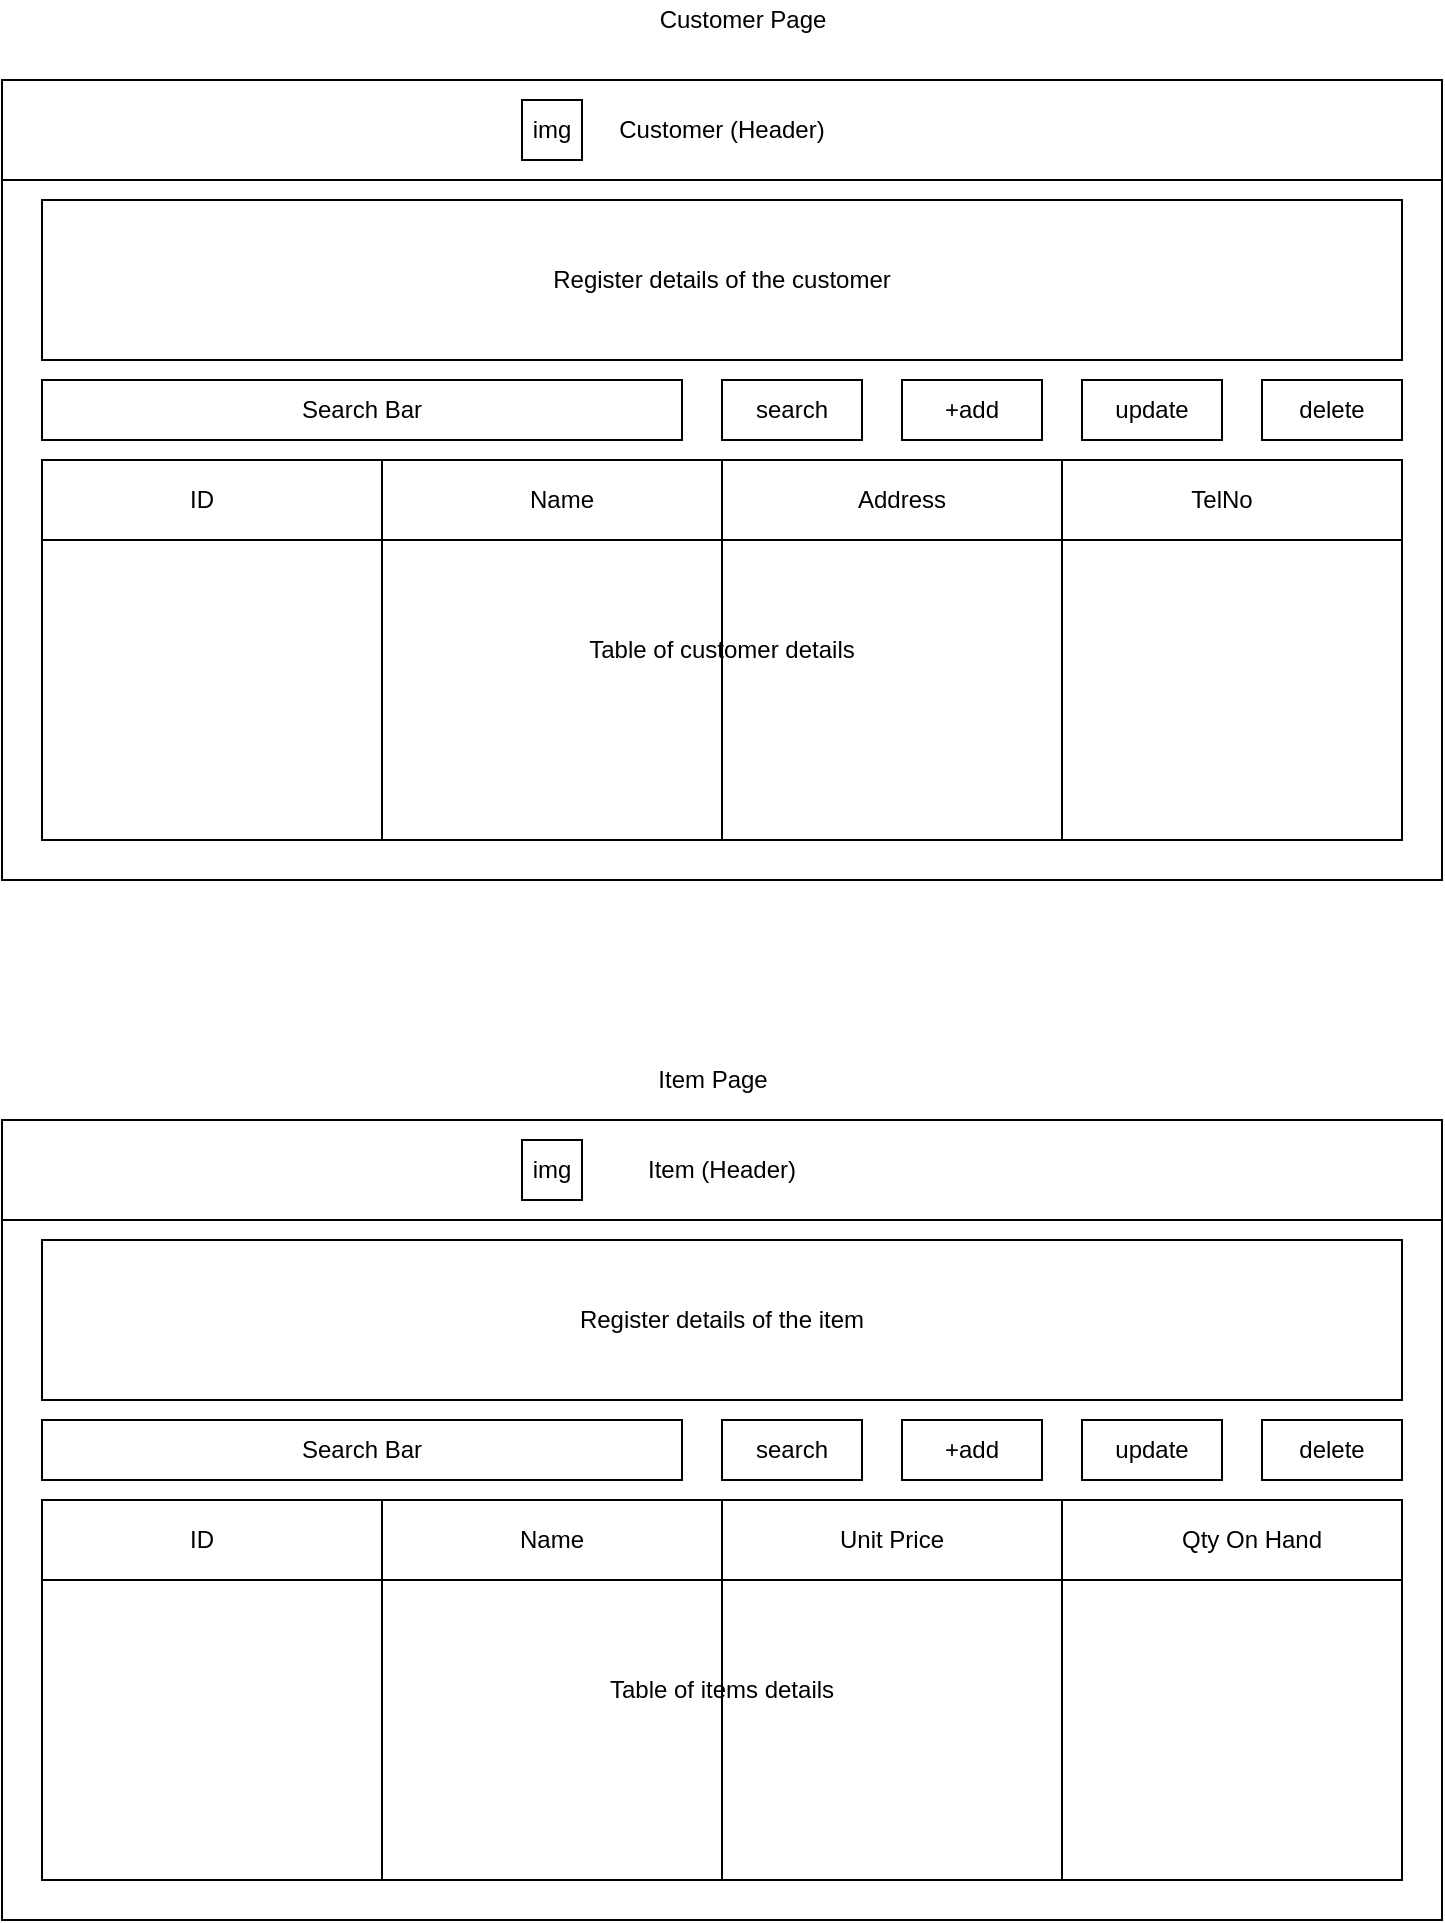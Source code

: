 <mxfile version="13.9.9" type="device"><diagram id="r_P0IALWDlkgo-t-p-3t" name="Page-1"><mxGraphModel dx="1668" dy="2110" grid="1" gridSize="10" guides="1" tooltips="1" connect="1" arrows="1" fold="1" page="0" pageScale="1" pageWidth="1654" pageHeight="2336" math="0" shadow="0"><root><mxCell id="0"/><mxCell id="1" parent="0"/><mxCell id="6gFb9-DUhXruCpSFP6Bz-2" value="" style="rounded=0;whiteSpace=wrap;html=1;" parent="1" vertex="1"><mxGeometry x="-760" y="-1320" width="720" height="400" as="geometry"/></mxCell><mxCell id="6gFb9-DUhXruCpSFP6Bz-3" value="Customer (Header)" style="rounded=0;whiteSpace=wrap;html=1;" parent="1" vertex="1"><mxGeometry x="-760" y="-1320" width="720" height="50" as="geometry"/></mxCell><mxCell id="6gFb9-DUhXruCpSFP6Bz-4" value="img" style="whiteSpace=wrap;html=1;aspect=fixed;" parent="1" vertex="1"><mxGeometry x="-500" y="-1310" width="30" height="30" as="geometry"/></mxCell><mxCell id="6gFb9-DUhXruCpSFP6Bz-5" value="Table of customer details" style="rounded=0;whiteSpace=wrap;html=1;" parent="1" vertex="1"><mxGeometry x="-740" y="-1130" width="680" height="190" as="geometry"/></mxCell><mxCell id="6gFb9-DUhXruCpSFP6Bz-6" value="Register details of the customer" style="rounded=0;whiteSpace=wrap;html=1;" parent="1" vertex="1"><mxGeometry x="-740" y="-1260" width="680" height="80" as="geometry"/></mxCell><mxCell id="6gFb9-DUhXruCpSFP6Bz-7" value="Search Bar" style="rounded=0;whiteSpace=wrap;html=1;" parent="1" vertex="1"><mxGeometry x="-740" y="-1170" width="320" height="30" as="geometry"/></mxCell><mxCell id="6gFb9-DUhXruCpSFP6Bz-9" value="+add" style="rounded=0;whiteSpace=wrap;html=1;" parent="1" vertex="1"><mxGeometry x="-310" y="-1170" width="70" height="30" as="geometry"/></mxCell><mxCell id="6gFb9-DUhXruCpSFP6Bz-11" value="update" style="rounded=0;whiteSpace=wrap;html=1;" parent="1" vertex="1"><mxGeometry x="-220" y="-1170" width="70" height="30" as="geometry"/></mxCell><mxCell id="6gFb9-DUhXruCpSFP6Bz-12" value="delete" style="rounded=0;whiteSpace=wrap;html=1;" parent="1" vertex="1"><mxGeometry x="-130" y="-1170" width="70" height="30" as="geometry"/></mxCell><mxCell id="6gFb9-DUhXruCpSFP6Bz-13" value="" style="rounded=0;whiteSpace=wrap;html=1;" parent="1" vertex="1"><mxGeometry x="-740" y="-1130" width="680" height="40" as="geometry"/></mxCell><mxCell id="6gFb9-DUhXruCpSFP6Bz-14" value="" style="endArrow=none;html=1;exitX=0.25;exitY=1;exitDx=0;exitDy=0;entryX=0.25;entryY=0;entryDx=0;entryDy=0;" parent="1" source="6gFb9-DUhXruCpSFP6Bz-5" target="6gFb9-DUhXruCpSFP6Bz-13" edge="1"><mxGeometry width="50" height="50" relative="1" as="geometry"><mxPoint x="-440" y="-1120" as="sourcePoint"/><mxPoint x="-390" y="-1170" as="targetPoint"/></mxGeometry></mxCell><mxCell id="6gFb9-DUhXruCpSFP6Bz-15" value="" style="endArrow=none;html=1;exitX=0.5;exitY=1;exitDx=0;exitDy=0;entryX=0.5;entryY=0;entryDx=0;entryDy=0;" parent="1" source="6gFb9-DUhXruCpSFP6Bz-5" target="6gFb9-DUhXruCpSFP6Bz-13" edge="1"><mxGeometry width="50" height="50" relative="1" as="geometry"><mxPoint x="-440" y="-1120" as="sourcePoint"/><mxPoint x="-390" y="-1170" as="targetPoint"/></mxGeometry></mxCell><mxCell id="6gFb9-DUhXruCpSFP6Bz-16" value="" style="endArrow=none;html=1;exitX=0.75;exitY=1;exitDx=0;exitDy=0;entryX=0.75;entryY=0;entryDx=0;entryDy=0;" parent="1" source="6gFb9-DUhXruCpSFP6Bz-5" target="6gFb9-DUhXruCpSFP6Bz-13" edge="1"><mxGeometry width="50" height="50" relative="1" as="geometry"><mxPoint x="-440" y="-1120" as="sourcePoint"/><mxPoint x="-390" y="-1170" as="targetPoint"/></mxGeometry></mxCell><mxCell id="6gFb9-DUhXruCpSFP6Bz-17" value="ID" style="text;html=1;strokeColor=none;fillColor=none;align=center;verticalAlign=middle;whiteSpace=wrap;rounded=0;" parent="1" vertex="1"><mxGeometry x="-680" y="-1120" width="40" height="20" as="geometry"/></mxCell><mxCell id="6gFb9-DUhXruCpSFP6Bz-18" value="Name" style="text;html=1;strokeColor=none;fillColor=none;align=center;verticalAlign=middle;whiteSpace=wrap;rounded=0;" parent="1" vertex="1"><mxGeometry x="-500" y="-1120" width="40" height="20" as="geometry"/></mxCell><mxCell id="6gFb9-DUhXruCpSFP6Bz-19" value="Address" style="text;html=1;strokeColor=none;fillColor=none;align=center;verticalAlign=middle;whiteSpace=wrap;rounded=0;" parent="1" vertex="1"><mxGeometry x="-330" y="-1120" width="40" height="20" as="geometry"/></mxCell><mxCell id="6gFb9-DUhXruCpSFP6Bz-20" value="TelNo" style="text;html=1;strokeColor=none;fillColor=none;align=center;verticalAlign=middle;whiteSpace=wrap;rounded=0;" parent="1" vertex="1"><mxGeometry x="-170" y="-1120" width="40" height="20" as="geometry"/></mxCell><mxCell id="Cz393yUlAKPCq6yXHb-Q-1" value="search" style="rounded=0;whiteSpace=wrap;html=1;" vertex="1" parent="1"><mxGeometry x="-400" y="-1170" width="70" height="30" as="geometry"/></mxCell><mxCell id="Cz393yUlAKPCq6yXHb-Q-2" value="Customer (Header)" style="rounded=0;whiteSpace=wrap;html=1;" vertex="1" parent="1"><mxGeometry x="-760" y="-1320" width="720" height="50" as="geometry"/></mxCell><mxCell id="Cz393yUlAKPCq6yXHb-Q-3" value="img" style="whiteSpace=wrap;html=1;aspect=fixed;" vertex="1" parent="1"><mxGeometry x="-500" y="-1310" width="30" height="30" as="geometry"/></mxCell><mxCell id="Cz393yUlAKPCq6yXHb-Q-4" value="Register details of the customer" style="rounded=0;whiteSpace=wrap;html=1;" vertex="1" parent="1"><mxGeometry x="-740" y="-1260" width="680" height="80" as="geometry"/></mxCell><mxCell id="Cz393yUlAKPCq6yXHb-Q-5" value="Search Bar" style="rounded=0;whiteSpace=wrap;html=1;" vertex="1" parent="1"><mxGeometry x="-740" y="-1170" width="320" height="30" as="geometry"/></mxCell><mxCell id="Cz393yUlAKPCq6yXHb-Q-6" value="search" style="rounded=0;whiteSpace=wrap;html=1;" vertex="1" parent="1"><mxGeometry x="-400" y="-1170" width="70" height="30" as="geometry"/></mxCell><mxCell id="Cz393yUlAKPCq6yXHb-Q-7" value="+add" style="rounded=0;whiteSpace=wrap;html=1;" vertex="1" parent="1"><mxGeometry x="-310" y="-1170" width="70" height="30" as="geometry"/></mxCell><mxCell id="Cz393yUlAKPCq6yXHb-Q-8" value="" style="rounded=0;whiteSpace=wrap;html=1;" vertex="1" parent="1"><mxGeometry x="-760" y="-800" width="720" height="400" as="geometry"/></mxCell><mxCell id="Cz393yUlAKPCq6yXHb-Q-9" value="Table of items details" style="rounded=0;whiteSpace=wrap;html=1;" vertex="1" parent="1"><mxGeometry x="-740" y="-610" width="680" height="190" as="geometry"/></mxCell><mxCell id="Cz393yUlAKPCq6yXHb-Q-10" value="update" style="rounded=0;whiteSpace=wrap;html=1;" vertex="1" parent="1"><mxGeometry x="-220" y="-650" width="70" height="30" as="geometry"/></mxCell><mxCell id="Cz393yUlAKPCq6yXHb-Q-11" value="delete" style="rounded=0;whiteSpace=wrap;html=1;" vertex="1" parent="1"><mxGeometry x="-130" y="-650" width="70" height="30" as="geometry"/></mxCell><mxCell id="Cz393yUlAKPCq6yXHb-Q-12" value="Item (Header)" style="rounded=0;whiteSpace=wrap;html=1;" vertex="1" parent="1"><mxGeometry x="-760" y="-800" width="720" height="50" as="geometry"/></mxCell><mxCell id="Cz393yUlAKPCq6yXHb-Q-13" value="img" style="whiteSpace=wrap;html=1;aspect=fixed;" vertex="1" parent="1"><mxGeometry x="-500" y="-790" width="30" height="30" as="geometry"/></mxCell><mxCell id="Cz393yUlAKPCq6yXHb-Q-14" value="Register details of the item" style="rounded=0;whiteSpace=wrap;html=1;" vertex="1" parent="1"><mxGeometry x="-740" y="-740" width="680" height="80" as="geometry"/></mxCell><mxCell id="Cz393yUlAKPCq6yXHb-Q-15" value="Search Bar" style="rounded=0;whiteSpace=wrap;html=1;" vertex="1" parent="1"><mxGeometry x="-740" y="-650" width="320" height="30" as="geometry"/></mxCell><mxCell id="Cz393yUlAKPCq6yXHb-Q-16" value="search" style="rounded=0;whiteSpace=wrap;html=1;" vertex="1" parent="1"><mxGeometry x="-400" y="-650" width="70" height="30" as="geometry"/></mxCell><mxCell id="Cz393yUlAKPCq6yXHb-Q-17" value="+add" style="rounded=0;whiteSpace=wrap;html=1;" vertex="1" parent="1"><mxGeometry x="-310" y="-650" width="70" height="30" as="geometry"/></mxCell><mxCell id="Cz393yUlAKPCq6yXHb-Q-18" value="Customer Page" style="text;html=1;align=center;verticalAlign=middle;resizable=0;points=[];autosize=1;" vertex="1" parent="1"><mxGeometry x="-440" y="-1360" width="100" height="20" as="geometry"/></mxCell><mxCell id="Cz393yUlAKPCq6yXHb-Q-19" value="Item Page" style="text;html=1;align=center;verticalAlign=middle;resizable=0;points=[];autosize=1;" vertex="1" parent="1"><mxGeometry x="-440" y="-830" width="70" height="20" as="geometry"/></mxCell><mxCell id="Cz393yUlAKPCq6yXHb-Q-28" value="" style="rounded=0;whiteSpace=wrap;html=1;" vertex="1" parent="1"><mxGeometry x="-740" y="-610" width="680" height="40" as="geometry"/></mxCell><mxCell id="Cz393yUlAKPCq6yXHb-Q-29" value="" style="endArrow=none;html=1;exitX=0.25;exitY=1;exitDx=0;exitDy=0;entryX=0.25;entryY=0;entryDx=0;entryDy=0;" edge="1" parent="1" source="Cz393yUlAKPCq6yXHb-Q-9" target="Cz393yUlAKPCq6yXHb-Q-28"><mxGeometry width="50" height="50" relative="1" as="geometry"><mxPoint x="-420" y="-600" as="sourcePoint"/><mxPoint x="-370" y="-650" as="targetPoint"/></mxGeometry></mxCell><mxCell id="Cz393yUlAKPCq6yXHb-Q-30" value="" style="endArrow=none;html=1;exitX=0.5;exitY=1;exitDx=0;exitDy=0;entryX=0.5;entryY=0;entryDx=0;entryDy=0;" edge="1" parent="1" source="Cz393yUlAKPCq6yXHb-Q-9" target="Cz393yUlAKPCq6yXHb-Q-28"><mxGeometry width="50" height="50" relative="1" as="geometry"><mxPoint x="-560" y="-410" as="sourcePoint"/><mxPoint x="-560" y="-600" as="targetPoint"/></mxGeometry></mxCell><mxCell id="Cz393yUlAKPCq6yXHb-Q-31" value="" style="endArrow=none;html=1;exitX=0.75;exitY=1;exitDx=0;exitDy=0;entryX=0.75;entryY=0;entryDx=0;entryDy=0;" edge="1" parent="1" source="Cz393yUlAKPCq6yXHb-Q-9" target="Cz393yUlAKPCq6yXHb-Q-28"><mxGeometry width="50" height="50" relative="1" as="geometry"><mxPoint x="-390" y="-410" as="sourcePoint"/><mxPoint x="-390" y="-600" as="targetPoint"/></mxGeometry></mxCell><mxCell id="Cz393yUlAKPCq6yXHb-Q-32" value="ID" style="text;html=1;strokeColor=none;fillColor=none;align=center;verticalAlign=middle;whiteSpace=wrap;rounded=0;" vertex="1" parent="1"><mxGeometry x="-680" y="-600" width="40" height="20" as="geometry"/></mxCell><mxCell id="Cz393yUlAKPCq6yXHb-Q-33" value="Name" style="text;html=1;strokeColor=none;fillColor=none;align=center;verticalAlign=middle;whiteSpace=wrap;rounded=0;" vertex="1" parent="1"><mxGeometry x="-505" y="-600" width="40" height="20" as="geometry"/></mxCell><mxCell id="Cz393yUlAKPCq6yXHb-Q-34" value="Unit Price" style="text;html=1;strokeColor=none;fillColor=none;align=center;verticalAlign=middle;whiteSpace=wrap;rounded=0;" vertex="1" parent="1"><mxGeometry x="-350" y="-600" width="70" height="20" as="geometry"/></mxCell><mxCell id="Cz393yUlAKPCq6yXHb-Q-35" value="Qty On Hand" style="text;html=1;strokeColor=none;fillColor=none;align=center;verticalAlign=middle;whiteSpace=wrap;rounded=0;" vertex="1" parent="1"><mxGeometry x="-180" y="-600" width="90" height="20" as="geometry"/></mxCell></root></mxGraphModel></diagram></mxfile>